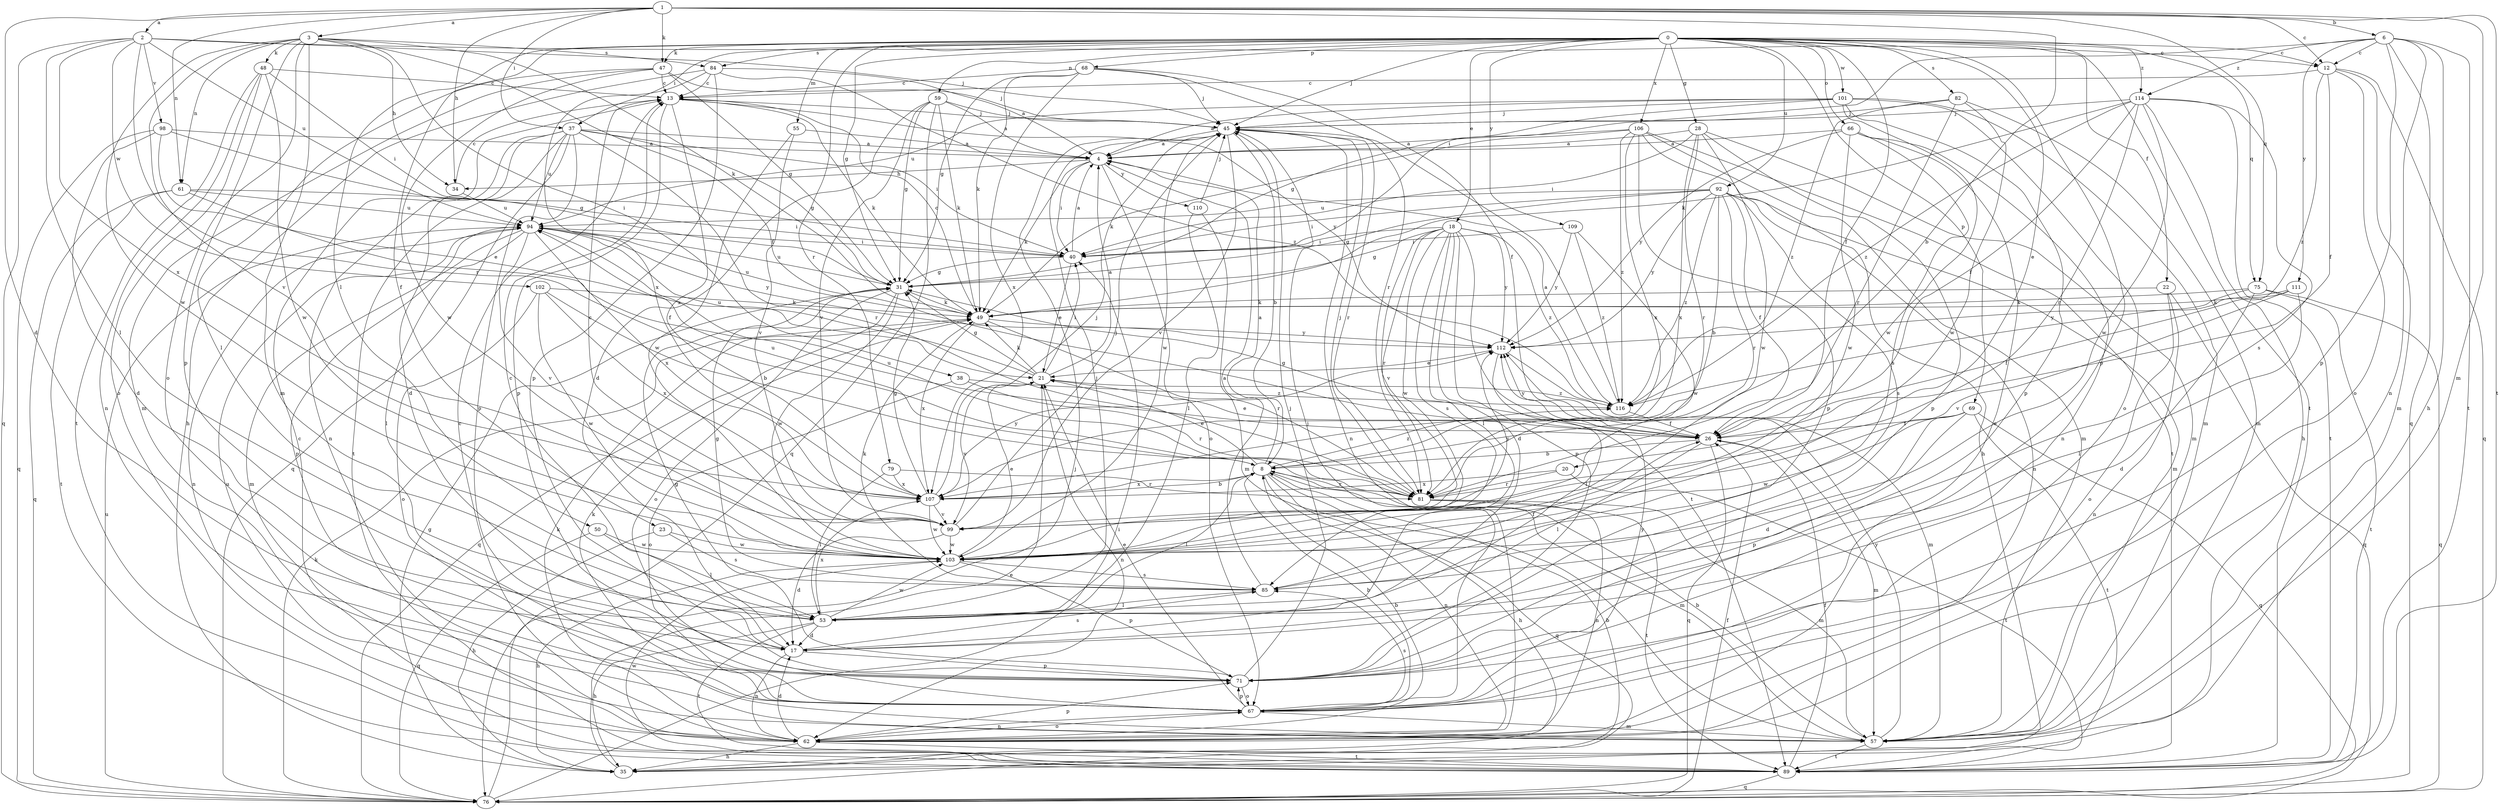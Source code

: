 strict digraph  {
0;
1;
2;
3;
4;
6;
8;
12;
13;
17;
18;
20;
21;
22;
23;
26;
28;
31;
34;
35;
37;
38;
40;
45;
47;
48;
49;
50;
53;
55;
57;
59;
61;
62;
66;
67;
68;
69;
71;
75;
76;
79;
81;
82;
84;
85;
89;
92;
94;
98;
99;
101;
102;
103;
106;
107;
109;
110;
111;
112;
114;
116;
0 -> 12  [label=c];
0 -> 18  [label=e];
0 -> 20  [label=e];
0 -> 22  [label=f];
0 -> 23  [label=f];
0 -> 26  [label=f];
0 -> 28  [label=g];
0 -> 31  [label=g];
0 -> 37  [label=i];
0 -> 45  [label=j];
0 -> 47  [label=k];
0 -> 50  [label=l];
0 -> 55  [label=m];
0 -> 59  [label=n];
0 -> 66  [label=o];
0 -> 68  [label=p];
0 -> 69  [label=p];
0 -> 71  [label=p];
0 -> 75  [label=q];
0 -> 79  [label=r];
0 -> 82  [label=s];
0 -> 84  [label=s];
0 -> 89  [label=t];
0 -> 92  [label=u];
0 -> 101  [label=w];
0 -> 106  [label=x];
0 -> 109  [label=y];
0 -> 114  [label=z];
1 -> 2  [label=a];
1 -> 3  [label=a];
1 -> 6  [label=b];
1 -> 8  [label=b];
1 -> 12  [label=c];
1 -> 17  [label=d];
1 -> 34  [label=h];
1 -> 37  [label=i];
1 -> 47  [label=k];
1 -> 57  [label=m];
1 -> 61  [label=n];
1 -> 75  [label=q];
1 -> 89  [label=t];
2 -> 12  [label=c];
2 -> 45  [label=j];
2 -> 53  [label=l];
2 -> 76  [label=q];
2 -> 81  [label=r];
2 -> 94  [label=u];
2 -> 98  [label=v];
2 -> 102  [label=w];
2 -> 107  [label=x];
3 -> 26  [label=f];
3 -> 34  [label=h];
3 -> 38  [label=i];
3 -> 48  [label=k];
3 -> 49  [label=k];
3 -> 57  [label=m];
3 -> 61  [label=n];
3 -> 67  [label=o];
3 -> 71  [label=p];
3 -> 84  [label=s];
3 -> 99  [label=v];
3 -> 103  [label=w];
4 -> 34  [label=h];
4 -> 40  [label=i];
4 -> 49  [label=k];
4 -> 67  [label=o];
4 -> 110  [label=y];
6 -> 12  [label=c];
6 -> 35  [label=h];
6 -> 40  [label=i];
6 -> 62  [label=n];
6 -> 71  [label=p];
6 -> 76  [label=q];
6 -> 89  [label=t];
6 -> 111  [label=y];
6 -> 114  [label=z];
8 -> 4  [label=a];
8 -> 21  [label=e];
8 -> 35  [label=h];
8 -> 53  [label=l];
8 -> 57  [label=m];
8 -> 62  [label=n];
8 -> 76  [label=q];
8 -> 81  [label=r];
8 -> 94  [label=u];
8 -> 107  [label=x];
8 -> 116  [label=z];
12 -> 13  [label=c];
12 -> 26  [label=f];
12 -> 57  [label=m];
12 -> 67  [label=o];
12 -> 76  [label=q];
12 -> 116  [label=z];
13 -> 45  [label=j];
13 -> 49  [label=k];
13 -> 71  [label=p];
13 -> 107  [label=x];
13 -> 112  [label=y];
17 -> 13  [label=c];
17 -> 62  [label=n];
17 -> 71  [label=p];
17 -> 85  [label=s];
18 -> 17  [label=d];
18 -> 31  [label=g];
18 -> 40  [label=i];
18 -> 53  [label=l];
18 -> 71  [label=p];
18 -> 81  [label=r];
18 -> 85  [label=s];
18 -> 89  [label=t];
18 -> 99  [label=v];
18 -> 103  [label=w];
18 -> 112  [label=y];
18 -> 116  [label=z];
20 -> 81  [label=r];
20 -> 89  [label=t];
20 -> 107  [label=x];
21 -> 4  [label=a];
21 -> 31  [label=g];
21 -> 40  [label=i];
21 -> 49  [label=k];
21 -> 62  [label=n];
21 -> 94  [label=u];
21 -> 99  [label=v];
21 -> 116  [label=z];
22 -> 49  [label=k];
22 -> 62  [label=n];
22 -> 67  [label=o];
22 -> 76  [label=q];
23 -> 35  [label=h];
23 -> 85  [label=s];
23 -> 103  [label=w];
26 -> 8  [label=b];
26 -> 21  [label=e];
26 -> 31  [label=g];
26 -> 53  [label=l];
26 -> 57  [label=m];
26 -> 76  [label=q];
26 -> 112  [label=y];
28 -> 4  [label=a];
28 -> 40  [label=i];
28 -> 57  [label=m];
28 -> 71  [label=p];
28 -> 81  [label=r];
28 -> 103  [label=w];
28 -> 107  [label=x];
31 -> 49  [label=k];
31 -> 67  [label=o];
31 -> 76  [label=q];
31 -> 94  [label=u];
31 -> 103  [label=w];
34 -> 13  [label=c];
34 -> 94  [label=u];
35 -> 8  [label=b];
35 -> 21  [label=e];
35 -> 31  [label=g];
37 -> 4  [label=a];
37 -> 17  [label=d];
37 -> 31  [label=g];
37 -> 40  [label=i];
37 -> 62  [label=n];
37 -> 71  [label=p];
37 -> 76  [label=q];
37 -> 81  [label=r];
37 -> 89  [label=t];
37 -> 94  [label=u];
38 -> 67  [label=o];
38 -> 81  [label=r];
38 -> 116  [label=z];
40 -> 4  [label=a];
40 -> 21  [label=e];
40 -> 31  [label=g];
45 -> 4  [label=a];
45 -> 8  [label=b];
45 -> 62  [label=n];
45 -> 81  [label=r];
45 -> 99  [label=v];
45 -> 103  [label=w];
47 -> 13  [label=c];
47 -> 31  [label=g];
47 -> 45  [label=j];
47 -> 53  [label=l];
47 -> 57  [label=m];
47 -> 103  [label=w];
48 -> 13  [label=c];
48 -> 40  [label=i];
48 -> 62  [label=n];
48 -> 67  [label=o];
48 -> 89  [label=t];
48 -> 103  [label=w];
49 -> 13  [label=c];
49 -> 81  [label=r];
49 -> 94  [label=u];
49 -> 107  [label=x];
49 -> 112  [label=y];
50 -> 53  [label=l];
50 -> 76  [label=q];
50 -> 103  [label=w];
53 -> 17  [label=d];
53 -> 35  [label=h];
53 -> 45  [label=j];
53 -> 89  [label=t];
53 -> 103  [label=w];
53 -> 107  [label=x];
55 -> 4  [label=a];
55 -> 99  [label=v];
55 -> 103  [label=w];
57 -> 8  [label=b];
57 -> 89  [label=t];
57 -> 112  [label=y];
59 -> 4  [label=a];
59 -> 17  [label=d];
59 -> 31  [label=g];
59 -> 45  [label=j];
59 -> 49  [label=k];
59 -> 76  [label=q];
59 -> 99  [label=v];
61 -> 26  [label=f];
61 -> 40  [label=i];
61 -> 76  [label=q];
61 -> 89  [label=t];
61 -> 94  [label=u];
62 -> 8  [label=b];
62 -> 13  [label=c];
62 -> 17  [label=d];
62 -> 35  [label=h];
62 -> 49  [label=k];
62 -> 67  [label=o];
62 -> 71  [label=p];
62 -> 89  [label=t];
62 -> 94  [label=u];
66 -> 4  [label=a];
66 -> 62  [label=n];
66 -> 67  [label=o];
66 -> 85  [label=s];
66 -> 103  [label=w];
66 -> 112  [label=y];
67 -> 8  [label=b];
67 -> 21  [label=e];
67 -> 45  [label=j];
67 -> 49  [label=k];
67 -> 57  [label=m];
67 -> 62  [label=n];
67 -> 71  [label=p];
67 -> 85  [label=s];
67 -> 112  [label=y];
68 -> 13  [label=c];
68 -> 26  [label=f];
68 -> 31  [label=g];
68 -> 45  [label=j];
68 -> 49  [label=k];
68 -> 81  [label=r];
68 -> 107  [label=x];
69 -> 17  [label=d];
69 -> 26  [label=f];
69 -> 71  [label=p];
69 -> 76  [label=q];
69 -> 89  [label=t];
69 -> 103  [label=w];
71 -> 31  [label=g];
71 -> 45  [label=j];
71 -> 67  [label=o];
75 -> 17  [label=d];
75 -> 49  [label=k];
75 -> 76  [label=q];
75 -> 89  [label=t];
75 -> 112  [label=y];
76 -> 26  [label=f];
76 -> 40  [label=i];
76 -> 45  [label=j];
76 -> 49  [label=k];
76 -> 94  [label=u];
79 -> 53  [label=l];
79 -> 81  [label=r];
79 -> 107  [label=x];
81 -> 45  [label=j];
81 -> 57  [label=m];
81 -> 62  [label=n];
81 -> 89  [label=t];
81 -> 94  [label=u];
82 -> 45  [label=j];
82 -> 57  [label=m];
82 -> 81  [label=r];
82 -> 103  [label=w];
82 -> 116  [label=z];
84 -> 4  [label=a];
84 -> 13  [label=c];
84 -> 35  [label=h];
84 -> 71  [label=p];
84 -> 107  [label=x];
84 -> 116  [label=z];
85 -> 4  [label=a];
85 -> 26  [label=f];
85 -> 31  [label=g];
85 -> 49  [label=k];
85 -> 53  [label=l];
89 -> 13  [label=c];
89 -> 26  [label=f];
89 -> 76  [label=q];
89 -> 103  [label=w];
92 -> 8  [label=b];
92 -> 26  [label=f];
92 -> 31  [label=g];
92 -> 40  [label=i];
92 -> 57  [label=m];
92 -> 62  [label=n];
92 -> 81  [label=r];
92 -> 85  [label=s];
92 -> 94  [label=u];
92 -> 112  [label=y];
92 -> 116  [label=z];
94 -> 40  [label=i];
94 -> 53  [label=l];
94 -> 57  [label=m];
94 -> 62  [label=n];
94 -> 71  [label=p];
94 -> 99  [label=v];
94 -> 107  [label=x];
94 -> 112  [label=y];
98 -> 4  [label=a];
98 -> 17  [label=d];
98 -> 21  [label=e];
98 -> 31  [label=g];
98 -> 76  [label=q];
99 -> 13  [label=c];
99 -> 17  [label=d];
99 -> 45  [label=j];
99 -> 103  [label=w];
99 -> 112  [label=y];
101 -> 4  [label=a];
101 -> 31  [label=g];
101 -> 45  [label=j];
101 -> 57  [label=m];
101 -> 67  [label=o];
101 -> 71  [label=p];
101 -> 94  [label=u];
101 -> 103  [label=w];
102 -> 8  [label=b];
102 -> 49  [label=k];
102 -> 67  [label=o];
102 -> 103  [label=w];
102 -> 107  [label=x];
103 -> 21  [label=e];
103 -> 35  [label=h];
103 -> 71  [label=p];
103 -> 85  [label=s];
106 -> 4  [label=a];
106 -> 35  [label=h];
106 -> 49  [label=k];
106 -> 57  [label=m];
106 -> 71  [label=p];
106 -> 89  [label=t];
106 -> 107  [label=x];
106 -> 116  [label=z];
107 -> 8  [label=b];
107 -> 31  [label=g];
107 -> 45  [label=j];
107 -> 99  [label=v];
107 -> 103  [label=w];
107 -> 112  [label=y];
109 -> 40  [label=i];
109 -> 103  [label=w];
109 -> 112  [label=y];
109 -> 116  [label=z];
110 -> 45  [label=j];
110 -> 53  [label=l];
110 -> 57  [label=m];
111 -> 26  [label=f];
111 -> 49  [label=k];
111 -> 53  [label=l];
111 -> 99  [label=v];
112 -> 21  [label=e];
112 -> 53  [label=l];
112 -> 57  [label=m];
114 -> 26  [label=f];
114 -> 35  [label=h];
114 -> 45  [label=j];
114 -> 49  [label=k];
114 -> 81  [label=r];
114 -> 85  [label=s];
114 -> 89  [label=t];
114 -> 103  [label=w];
114 -> 116  [label=z];
116 -> 4  [label=a];
116 -> 26  [label=f];
116 -> 45  [label=j];
}
